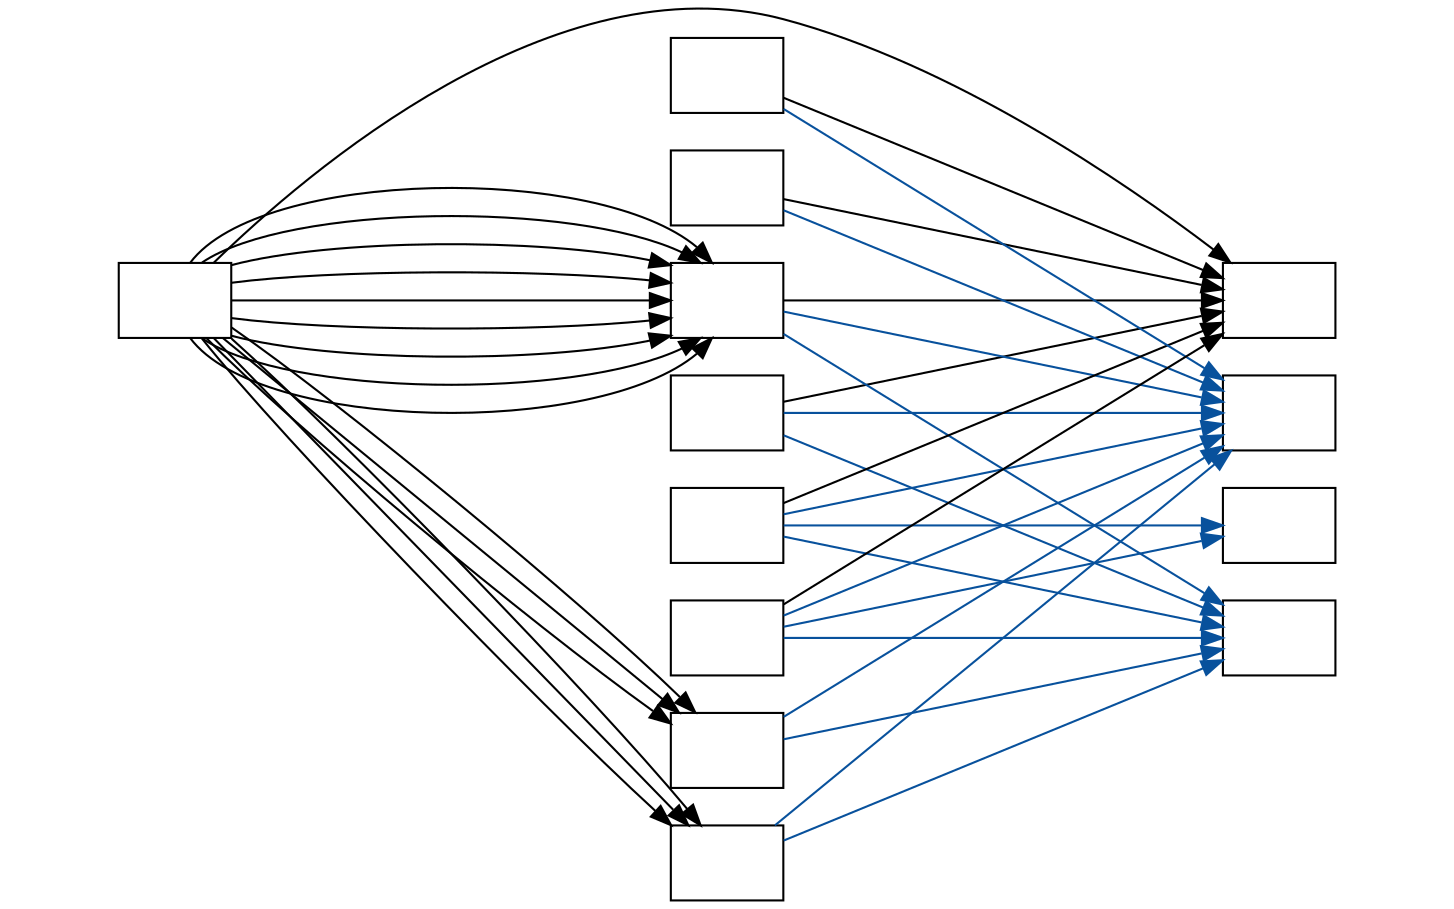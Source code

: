 digraph{
ratio=0.6;
rankdir = LR;node [shape=box; fontsize = 16; label = ""];
"workshopmanagementeventhandler-v1";
"workshopmanagementapi-v1";
"auditlogservice-v1";
"vehiclemanagementapi-v1";
"notificationservice-v1";
"customermanagementapi-v1";
"webapp-v1";
"timeservice-v1";
"invoiceservice-v1";
"workshopmanagementeventhandler-v1" -> "logserver-v1";
"workshopmanagementeventhandler-v1" -> "rabbitmq"[color="#08519c"];
"workshopmanagementeventhandler-v1" -> "sqlserver"[color="#08519c"];
"workshopmanagementapi-v1" -> "logserver-v1";
"workshopmanagementapi-v1" -> "rabbitmq"[color="#08519c"];
"workshopmanagementapi-v1" -> "sqlserver"[color="#08519c"];
"auditlogservice-v1" -> "logserver-v1";
"auditlogservice-v1" -> "rabbitmq"[color="#08519c"];
"vehiclemanagementapi-v1" -> "rabbitmq"[color="#08519c"];
"vehiclemanagementapi-v1" -> "sqlserver"[color="#08519c"];
"notificationservice-v1" -> "logserver-v1";
"notificationservice-v1" -> "rabbitmq"[color="#08519c"];
"notificationservice-v1" -> "sqlserver"[color="#08519c"];
"notificationservice-v1" -> "mailserver"[color="#08519c"];
"customermanagementapi-v1" -> "rabbitmq"[color="#08519c"];
"customermanagementapi-v1" -> "sqlserver"[color="#08519c"];
"webapp-v1" -> "logserver-v1";
"webapp-v1" -> "customermanagementapi-v1";
"webapp-v1" -> "customermanagementapi-v1";
"webapp-v1" -> "customermanagementapi-v1";
"webapp-v1" -> "vehiclemanagementapi-v1";
"webapp-v1" -> "vehiclemanagementapi-v1";
"webapp-v1" -> "vehiclemanagementapi-v1";
"webapp-v1" -> "workshopmanagementapi-v1";
"webapp-v1" -> "workshopmanagementapi-v1";
"webapp-v1" -> "workshopmanagementapi-v1";
"webapp-v1" -> "workshopmanagementapi-v1";
"webapp-v1" -> "workshopmanagementapi-v1";
"webapp-v1" -> "workshopmanagementapi-v1";
"webapp-v1" -> "workshopmanagementapi-v1";
"webapp-v1" -> "workshopmanagementapi-v1";
"webapp-v1" -> "workshopmanagementapi-v1";
"timeservice-v1" -> "logserver-v1";
"timeservice-v1" -> "rabbitmq"[color="#08519c"];
"invoiceservice-v1" -> "logserver-v1";
"invoiceservice-v1" -> "rabbitmq"[color="#08519c"];
"invoiceservice-v1" -> "sqlserver"[color="#08519c"];
"invoiceservice-v1" -> "mailserver"[color="#08519c"];
}
